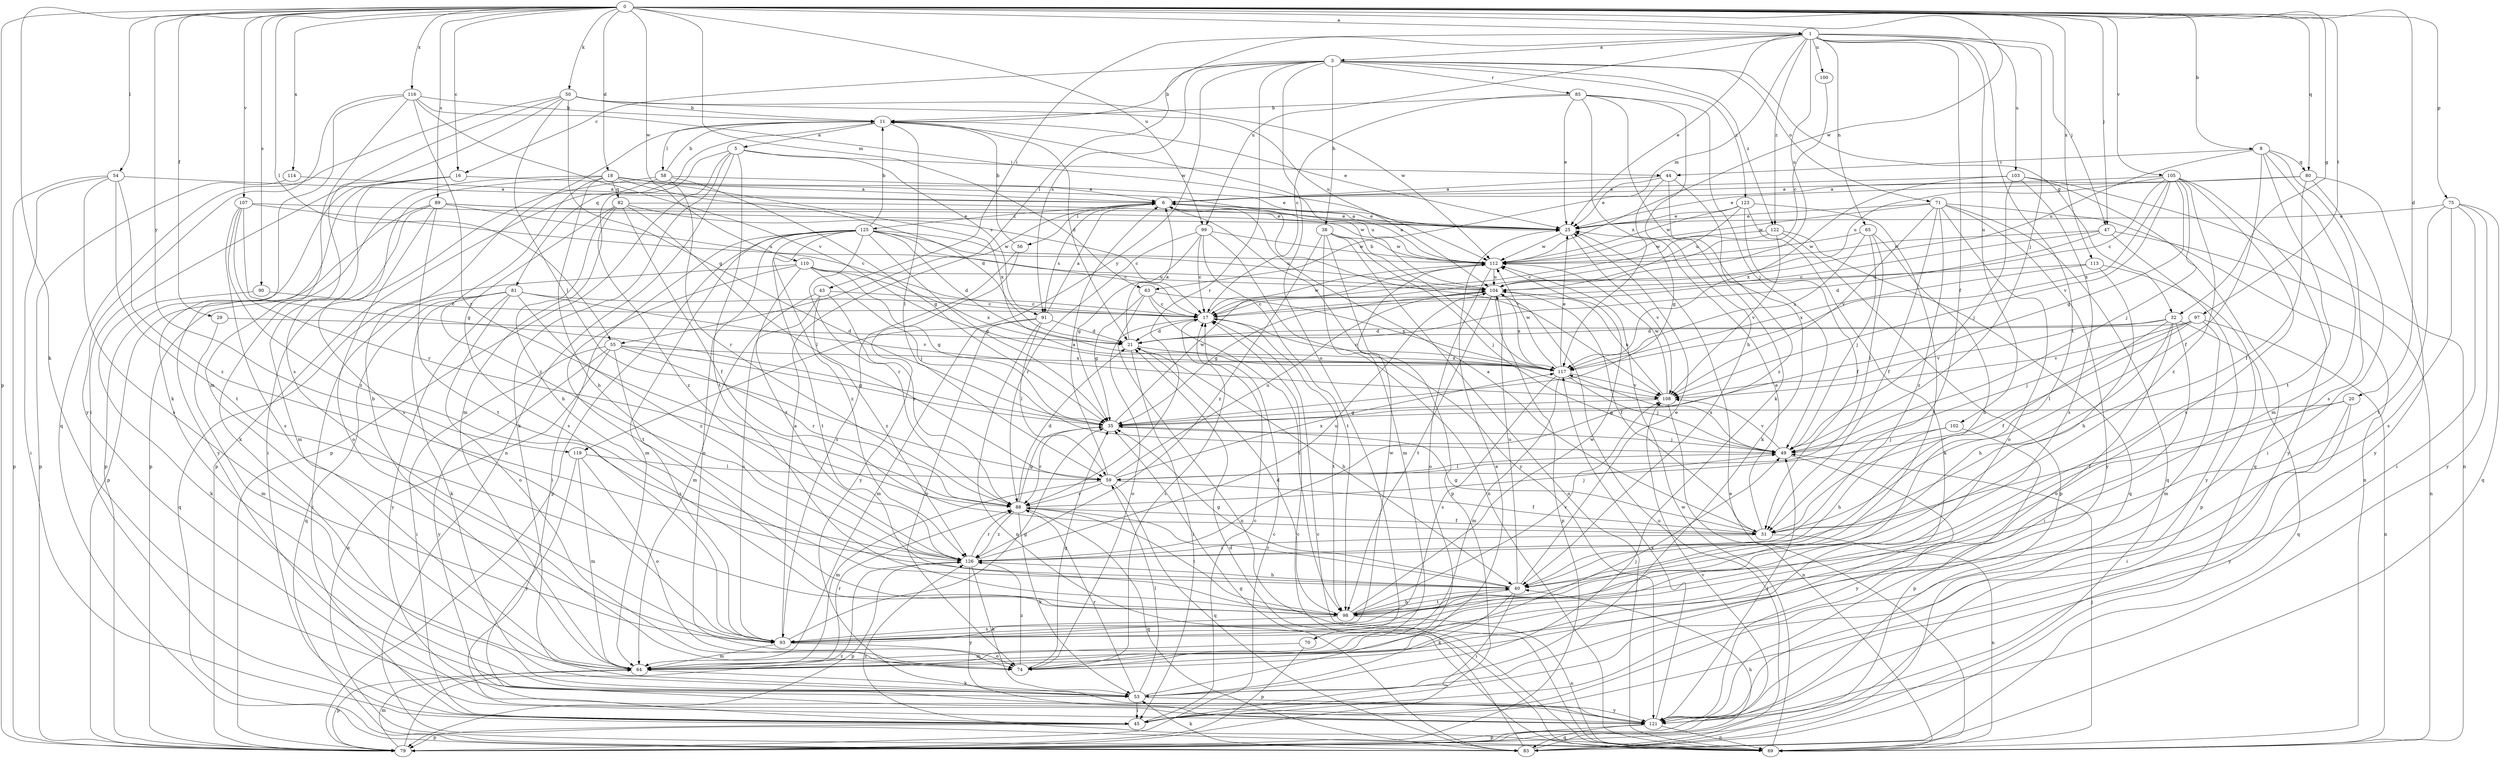 strict digraph  {
0;
1;
3;
5;
6;
8;
11;
16;
17;
18;
20;
21;
25;
29;
31;
32;
35;
38;
40;
43;
44;
45;
47;
49;
50;
53;
54;
55;
56;
58;
59;
63;
64;
65;
69;
70;
71;
74;
75;
79;
80;
81;
82;
83;
85;
88;
89;
90;
91;
93;
97;
98;
99;
100;
102;
103;
104;
105;
107;
108;
110;
112;
113;
114;
116;
117;
119;
121;
122;
123;
125;
126;
0 -> 1  [label=a];
0 -> 8  [label=b];
0 -> 16  [label=c];
0 -> 18  [label=d];
0 -> 20  [label=d];
0 -> 29  [label=f];
0 -> 32  [label=g];
0 -> 47  [label=j];
0 -> 50  [label=k];
0 -> 53  [label=k];
0 -> 54  [label=l];
0 -> 55  [label=l];
0 -> 63  [label=m];
0 -> 75  [label=p];
0 -> 79  [label=p];
0 -> 80  [label=q];
0 -> 89  [label=s];
0 -> 90  [label=s];
0 -> 97  [label=t];
0 -> 99  [label=u];
0 -> 105  [label=v];
0 -> 107  [label=v];
0 -> 110  [label=w];
0 -> 112  [label=w];
0 -> 113  [label=x];
0 -> 114  [label=x];
0 -> 116  [label=x];
0 -> 119  [label=y];
1 -> 3  [label=a];
1 -> 25  [label=e];
1 -> 31  [label=f];
1 -> 43  [label=i];
1 -> 47  [label=j];
1 -> 49  [label=j];
1 -> 55  [label=l];
1 -> 63  [label=m];
1 -> 65  [label=n];
1 -> 98  [label=t];
1 -> 99  [label=u];
1 -> 100  [label=u];
1 -> 102  [label=u];
1 -> 103  [label=u];
1 -> 104  [label=u];
1 -> 122  [label=z];
3 -> 11  [label=b];
3 -> 16  [label=c];
3 -> 32  [label=g];
3 -> 38  [label=h];
3 -> 70  [label=o];
3 -> 71  [label=o];
3 -> 85  [label=r];
3 -> 88  [label=r];
3 -> 91  [label=s];
3 -> 119  [label=y];
3 -> 122  [label=z];
3 -> 123  [label=z];
5 -> 44  [label=i];
5 -> 53  [label=k];
5 -> 64  [label=m];
5 -> 69  [label=n];
5 -> 79  [label=p];
5 -> 91  [label=s];
5 -> 98  [label=t];
6 -> 25  [label=e];
6 -> 56  [label=l];
6 -> 91  [label=s];
6 -> 108  [label=v];
6 -> 121  [label=y];
6 -> 125  [label=z];
8 -> 31  [label=f];
8 -> 44  [label=i];
8 -> 64  [label=m];
8 -> 80  [label=q];
8 -> 93  [label=s];
8 -> 98  [label=t];
8 -> 104  [label=u];
11 -> 5  [label=a];
11 -> 21  [label=d];
11 -> 25  [label=e];
11 -> 58  [label=l];
11 -> 59  [label=l];
11 -> 81  [label=q];
16 -> 6  [label=a];
16 -> 53  [label=k];
16 -> 79  [label=p];
16 -> 121  [label=y];
17 -> 21  [label=d];
17 -> 74  [label=o];
17 -> 98  [label=t];
17 -> 112  [label=w];
18 -> 21  [label=d];
18 -> 25  [label=e];
18 -> 40  [label=h];
18 -> 79  [label=p];
18 -> 82  [label=q];
18 -> 93  [label=s];
18 -> 104  [label=u];
18 -> 117  [label=x];
18 -> 126  [label=z];
20 -> 31  [label=f];
20 -> 35  [label=g];
20 -> 45  [label=i];
20 -> 121  [label=y];
21 -> 6  [label=a];
21 -> 40  [label=h];
21 -> 45  [label=i];
21 -> 117  [label=x];
25 -> 6  [label=a];
25 -> 108  [label=v];
25 -> 112  [label=w];
29 -> 21  [label=d];
29 -> 64  [label=m];
31 -> 6  [label=a];
31 -> 25  [label=e];
31 -> 35  [label=g];
31 -> 69  [label=n];
31 -> 126  [label=z];
32 -> 21  [label=d];
32 -> 31  [label=f];
32 -> 40  [label=h];
32 -> 45  [label=i];
32 -> 74  [label=o];
32 -> 83  [label=q];
32 -> 108  [label=v];
35 -> 49  [label=j];
35 -> 88  [label=r];
35 -> 112  [label=w];
38 -> 49  [label=j];
38 -> 64  [label=m];
38 -> 69  [label=n];
38 -> 79  [label=p];
38 -> 112  [label=w];
38 -> 126  [label=z];
40 -> 25  [label=e];
40 -> 35  [label=g];
40 -> 45  [label=i];
40 -> 53  [label=k];
40 -> 88  [label=r];
40 -> 98  [label=t];
40 -> 104  [label=u];
43 -> 17  [label=c];
43 -> 64  [label=m];
43 -> 88  [label=r];
43 -> 93  [label=s];
43 -> 126  [label=z];
44 -> 6  [label=a];
44 -> 25  [label=e];
44 -> 35  [label=g];
44 -> 53  [label=k];
44 -> 126  [label=z];
45 -> 17  [label=c];
45 -> 79  [label=p];
47 -> 17  [label=c];
47 -> 21  [label=d];
47 -> 69  [label=n];
47 -> 112  [label=w];
47 -> 121  [label=y];
49 -> 59  [label=l];
49 -> 108  [label=v];
49 -> 117  [label=x];
49 -> 121  [label=y];
50 -> 11  [label=b];
50 -> 35  [label=g];
50 -> 45  [label=i];
50 -> 59  [label=l];
50 -> 83  [label=q];
50 -> 93  [label=s];
50 -> 104  [label=u];
50 -> 112  [label=w];
53 -> 25  [label=e];
53 -> 45  [label=i];
53 -> 59  [label=l];
53 -> 88  [label=r];
53 -> 121  [label=y];
54 -> 6  [label=a];
54 -> 45  [label=i];
54 -> 79  [label=p];
54 -> 93  [label=s];
54 -> 98  [label=t];
54 -> 126  [label=z];
55 -> 35  [label=g];
55 -> 45  [label=i];
55 -> 69  [label=n];
55 -> 88  [label=r];
55 -> 93  [label=s];
55 -> 117  [label=x];
55 -> 121  [label=y];
56 -> 11  [label=b];
56 -> 93  [label=s];
56 -> 121  [label=y];
58 -> 6  [label=a];
58 -> 11  [label=b];
58 -> 35  [label=g];
58 -> 45  [label=i];
58 -> 79  [label=p];
58 -> 88  [label=r];
59 -> 6  [label=a];
59 -> 31  [label=f];
59 -> 64  [label=m];
59 -> 83  [label=q];
59 -> 88  [label=r];
59 -> 104  [label=u];
59 -> 117  [label=x];
63 -> 17  [label=c];
63 -> 35  [label=g];
63 -> 69  [label=n];
63 -> 98  [label=t];
63 -> 117  [label=x];
64 -> 11  [label=b];
64 -> 53  [label=k];
64 -> 79  [label=p];
64 -> 88  [label=r];
65 -> 40  [label=h];
65 -> 49  [label=j];
65 -> 59  [label=l];
65 -> 112  [label=w];
65 -> 117  [label=x];
69 -> 17  [label=c];
69 -> 21  [label=d];
69 -> 25  [label=e];
69 -> 49  [label=j];
69 -> 112  [label=w];
69 -> 126  [label=z];
70 -> 64  [label=m];
70 -> 79  [label=p];
71 -> 25  [label=e];
71 -> 31  [label=f];
71 -> 69  [label=n];
71 -> 74  [label=o];
71 -> 83  [label=q];
71 -> 108  [label=v];
71 -> 112  [label=w];
71 -> 121  [label=y];
71 -> 126  [label=z];
74 -> 17  [label=c];
74 -> 35  [label=g];
74 -> 49  [label=j];
74 -> 126  [label=z];
75 -> 25  [label=e];
75 -> 45  [label=i];
75 -> 83  [label=q];
75 -> 93  [label=s];
75 -> 98  [label=t];
75 -> 121  [label=y];
79 -> 17  [label=c];
79 -> 64  [label=m];
79 -> 108  [label=v];
79 -> 126  [label=z];
80 -> 6  [label=a];
80 -> 25  [label=e];
80 -> 31  [label=f];
80 -> 45  [label=i];
80 -> 121  [label=y];
81 -> 17  [label=c];
81 -> 45  [label=i];
81 -> 53  [label=k];
81 -> 74  [label=o];
81 -> 83  [label=q];
81 -> 108  [label=v];
81 -> 121  [label=y];
81 -> 126  [label=z];
82 -> 17  [label=c];
82 -> 25  [label=e];
82 -> 31  [label=f];
82 -> 40  [label=h];
82 -> 59  [label=l];
82 -> 93  [label=s];
82 -> 126  [label=z];
83 -> 17  [label=c];
83 -> 35  [label=g];
83 -> 40  [label=h];
83 -> 53  [label=k];
83 -> 104  [label=u];
85 -> 11  [label=b];
85 -> 17  [label=c];
85 -> 25  [label=e];
85 -> 40  [label=h];
85 -> 49  [label=j];
85 -> 53  [label=k];
85 -> 117  [label=x];
88 -> 21  [label=d];
88 -> 31  [label=f];
88 -> 35  [label=g];
88 -> 49  [label=j];
88 -> 53  [label=k];
88 -> 83  [label=q];
88 -> 98  [label=t];
88 -> 126  [label=z];
89 -> 17  [label=c];
89 -> 25  [label=e];
89 -> 64  [label=m];
89 -> 74  [label=o];
89 -> 79  [label=p];
89 -> 98  [label=t];
89 -> 112  [label=w];
90 -> 17  [label=c];
90 -> 53  [label=k];
91 -> 6  [label=a];
91 -> 21  [label=d];
91 -> 59  [label=l];
91 -> 64  [label=m];
91 -> 69  [label=n];
91 -> 74  [label=o];
93 -> 6  [label=a];
93 -> 35  [label=g];
93 -> 64  [label=m];
93 -> 74  [label=o];
93 -> 112  [label=w];
97 -> 21  [label=d];
97 -> 49  [label=j];
97 -> 59  [label=l];
97 -> 64  [label=m];
97 -> 69  [label=n];
97 -> 108  [label=v];
98 -> 21  [label=d];
98 -> 40  [label=h];
98 -> 69  [label=n];
98 -> 93  [label=s];
98 -> 108  [label=v];
98 -> 112  [label=w];
99 -> 17  [label=c];
99 -> 35  [label=g];
99 -> 69  [label=n];
99 -> 88  [label=r];
99 -> 98  [label=t];
99 -> 112  [label=w];
100 -> 17  [label=c];
102 -> 40  [label=h];
102 -> 49  [label=j];
102 -> 79  [label=p];
103 -> 6  [label=a];
103 -> 49  [label=j];
103 -> 69  [label=n];
103 -> 83  [label=q];
103 -> 93  [label=s];
103 -> 117  [label=x];
104 -> 17  [label=c];
104 -> 31  [label=f];
104 -> 35  [label=g];
104 -> 79  [label=p];
104 -> 98  [label=t];
104 -> 117  [label=x];
105 -> 6  [label=a];
105 -> 17  [label=c];
105 -> 35  [label=g];
105 -> 49  [label=j];
105 -> 93  [label=s];
105 -> 104  [label=u];
105 -> 108  [label=v];
105 -> 117  [label=x];
105 -> 121  [label=y];
105 -> 126  [label=z];
107 -> 25  [label=e];
107 -> 35  [label=g];
107 -> 88  [label=r];
107 -> 93  [label=s];
107 -> 104  [label=u];
107 -> 126  [label=z];
108 -> 35  [label=g];
108 -> 69  [label=n];
108 -> 104  [label=u];
108 -> 112  [label=w];
110 -> 35  [label=g];
110 -> 49  [label=j];
110 -> 83  [label=q];
110 -> 98  [label=t];
110 -> 104  [label=u];
110 -> 117  [label=x];
110 -> 126  [label=z];
112 -> 6  [label=a];
112 -> 74  [label=o];
112 -> 104  [label=u];
113 -> 40  [label=h];
113 -> 79  [label=p];
113 -> 104  [label=u];
113 -> 117  [label=x];
114 -> 6  [label=a];
114 -> 79  [label=p];
116 -> 11  [label=b];
116 -> 53  [label=k];
116 -> 64  [label=m];
116 -> 88  [label=r];
116 -> 108  [label=v];
116 -> 112  [label=w];
116 -> 121  [label=y];
117 -> 11  [label=b];
117 -> 17  [label=c];
117 -> 25  [label=e];
117 -> 49  [label=j];
117 -> 64  [label=m];
117 -> 93  [label=s];
117 -> 108  [label=v];
117 -> 112  [label=w];
119 -> 59  [label=l];
119 -> 64  [label=m];
119 -> 74  [label=o];
119 -> 121  [label=y];
121 -> 49  [label=j];
121 -> 69  [label=n];
121 -> 79  [label=p];
121 -> 83  [label=q];
121 -> 117  [label=x];
122 -> 17  [label=c];
122 -> 79  [label=p];
122 -> 83  [label=q];
122 -> 108  [label=v];
122 -> 112  [label=w];
123 -> 25  [label=e];
123 -> 31  [label=f];
123 -> 53  [label=k];
123 -> 98  [label=t];
123 -> 104  [label=u];
123 -> 112  [label=w];
125 -> 11  [label=b];
125 -> 17  [label=c];
125 -> 21  [label=d];
125 -> 35  [label=g];
125 -> 45  [label=i];
125 -> 64  [label=m];
125 -> 74  [label=o];
125 -> 79  [label=p];
125 -> 88  [label=r];
125 -> 98  [label=t];
125 -> 104  [label=u];
125 -> 112  [label=w];
125 -> 126  [label=z];
126 -> 40  [label=h];
126 -> 53  [label=k];
126 -> 79  [label=p];
126 -> 88  [label=r];
126 -> 104  [label=u];
126 -> 121  [label=y];
}
